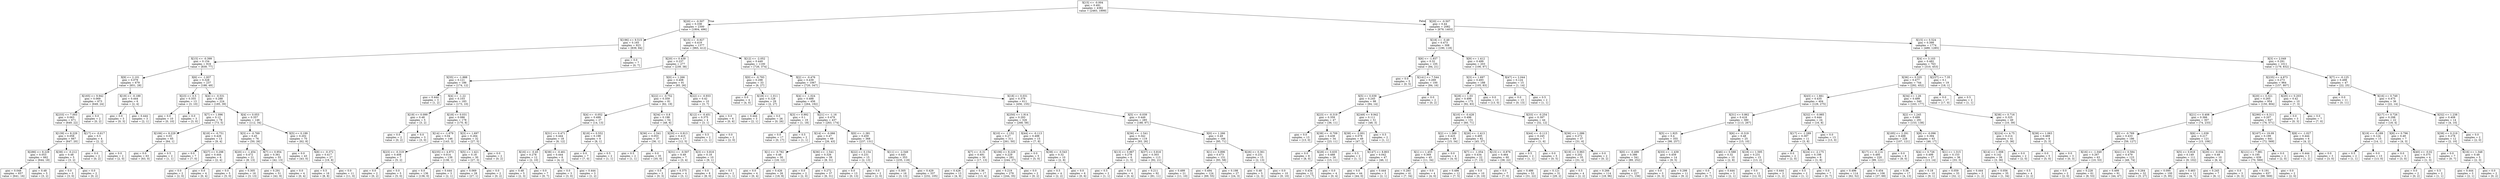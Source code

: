 digraph Tree {
node [shape=box] ;
0 [label="X[15] <= -0.004\ngini = 0.491\nsamples = 4382\nvalue = [2483, 1899]"] ;
1 [label="X[20] <= -0.507\ngini = 0.338\nsamples = 2300\nvalue = [1804, 496]"] ;
0 -> 1 [labeldistance=2.5, labelangle=45, headlabel="True"] ;
2 [label="X[196] <= 9.515\ngini = 0.165\nsamples = 923\nvalue = [839, 84]"] ;
1 -> 2 ;
3 [label="X[15] <= -0.399\ngini = 0.154\nsamples = 916\nvalue = [839, 77]"] ;
2 -> 3 ;
4 [label="X[9] <= 2.101\ngini = 0.079\nsamples = 679\nvalue = [651, 28]"] ;
3 -> 4 ;
5 [label="X[165] <= 9.942\ngini = 0.069\nsamples = 673\nvalue = [649, 24]"] ;
4 -> 5 ;
6 [label="X[233] <= 7.003\ngini = 0.063\nsamples = 671\nvalue = [649, 22]"] ;
5 -> 6 ;
7 [label="X[139] <= 8.229\ngini = 0.058\nsamples = 667\nvalue = [647, 20]"] ;
6 -> 7 ;
8 [label="X[286] <= 8.229\ngini = 0.053\nsamples = 662\nvalue = [644, 18]"] ;
7 -> 8 ;
9 [label="gini = 0.048\nsamples = 657\nvalue = [641, 16]"] ;
8 -> 9 ;
10 [label="gini = 0.48\nsamples = 5\nvalue = [3, 2]"] ;
8 -> 10 ;
11 [label="X[38] <= -0.212\ngini = 0.48\nsamples = 5\nvalue = [3, 2]"] ;
7 -> 11 ;
12 [label="gini = 0.0\nsamples = 3\nvalue = [3, 0]"] ;
11 -> 12 ;
13 [label="gini = 0.0\nsamples = 2\nvalue = [0, 2]"] ;
11 -> 13 ;
14 [label="X[17] <= -0.617\ngini = 0.5\nsamples = 4\nvalue = [2, 2]"] ;
6 -> 14 ;
15 [label="gini = 0.0\nsamples = 2\nvalue = [0, 2]"] ;
14 -> 15 ;
16 [label="gini = 0.0\nsamples = 2\nvalue = [2, 0]"] ;
14 -> 16 ;
17 [label="gini = 0.0\nsamples = 2\nvalue = [0, 2]"] ;
5 -> 17 ;
18 [label="X[19] <= -0.189\ngini = 0.444\nsamples = 6\nvalue = [2, 4]"] ;
4 -> 18 ;
19 [label="gini = 0.0\nsamples = 3\nvalue = [0, 3]"] ;
18 -> 19 ;
20 [label="gini = 0.444\nsamples = 3\nvalue = [2, 1]"] ;
18 -> 20 ;
21 [label="X[6] <= -1.937\ngini = 0.328\nsamples = 237\nvalue = [188, 49]"] ;
3 -> 21 ;
22 [label="X[23] <= 0.5\ngini = 0.355\nsamples = 13\nvalue = [3, 10]"] ;
21 -> 22 ;
23 [label="gini = 0.0\nsamples = 10\nvalue = [0, 10]"] ;
22 -> 23 ;
24 [label="gini = 0.0\nsamples = 3\nvalue = [3, 0]"] ;
22 -> 24 ;
25 [label="X[4] <= -0.531\ngini = 0.288\nsamples = 224\nvalue = [185, 39]"] ;
21 -> 25 ;
26 [label="X[7] <= 1.096\ngini = 0.12\nsamples = 78\nvalue = [73, 5]"] ;
25 -> 26 ;
27 [label="X[106] <= 8.229\ngini = 0.03\nsamples = 65\nvalue = [64, 1]"] ;
26 -> 27 ;
28 [label="gini = 0.0\nsamples = 63\nvalue = [63, 0]"] ;
27 -> 28 ;
29 [label="gini = 0.5\nsamples = 2\nvalue = [1, 1]"] ;
27 -> 29 ;
30 [label="X[18] <= -0.751\ngini = 0.426\nsamples = 13\nvalue = [9, 4]"] ;
26 -> 30 ;
31 [label="gini = 0.0\nsamples = 7\nvalue = [7, 0]"] ;
30 -> 31 ;
32 [label="X[27] <= 0.298\ngini = 0.444\nsamples = 6\nvalue = [2, 4]"] ;
30 -> 32 ;
33 [label="gini = 0.0\nsamples = 2\nvalue = [2, 0]"] ;
32 -> 33 ;
34 [label="gini = 0.0\nsamples = 4\nvalue = [0, 4]"] ;
32 -> 34 ;
35 [label="X[4] <= 0.053\ngini = 0.357\nsamples = 146\nvalue = [112, 34]"] ;
25 -> 35 ;
36 [label="X[3] <= -0.769\ngini = 0.45\nsamples = 76\nvalue = [50, 26]"] ;
35 -> 36 ;
37 [label="X[20] <= -1.454\ngini = 0.472\nsamples = 21\nvalue = [8, 13]"] ;
36 -> 37 ;
38 [label="gini = 0.0\nsamples = 5\nvalue = [5, 0]"] ;
37 -> 38 ;
39 [label="gini = 0.305\nsamples = 16\nvalue = [3, 13]"] ;
37 -> 39 ;
40 [label="X[7] <= 0.954\ngini = 0.361\nsamples = 55\nvalue = [42, 13]"] ;
36 -> 40 ;
41 [label="gini = 0.291\nsamples = 51\nvalue = [42, 9]"] ;
40 -> 41 ;
42 [label="gini = 0.0\nsamples = 4\nvalue = [0, 4]"] ;
40 -> 42 ;
43 [label="X[5] <= 0.199\ngini = 0.202\nsamples = 70\nvalue = [62, 8]"] ;
35 -> 43 ;
44 [label="gini = 0.0\nsamples = 43\nvalue = [43, 0]"] ;
43 -> 44 ;
45 [label="X[8] <= -0.372\ngini = 0.417\nsamples = 27\nvalue = [19, 8]"] ;
43 -> 45 ;
46 [label="gini = 0.5\nsamples = 16\nvalue = [8, 8]"] ;
45 -> 46 ;
47 [label="gini = 0.0\nsamples = 11\nvalue = [11, 0]"] ;
45 -> 47 ;
48 [label="gini = 0.0\nsamples = 7\nvalue = [0, 7]"] ;
2 -> 48 ;
49 [label="X[15] <= -0.927\ngini = 0.419\nsamples = 1377\nvalue = [965, 412]"] ;
1 -> 49 ;
50 [label="X[20] <= 0.439\ngini = 0.237\nsamples = 277\nvalue = [239, 38]"] ;
49 -> 50 ;
51 [label="X[35] <= -1.888\ngini = 0.121\nsamples = 186\nvalue = [174, 12]"] ;
50 -> 51 ;
52 [label="gini = 0.444\nsamples = 3\nvalue = [1, 2]"] ;
51 -> 52 ;
53 [label="X[4] <= -1.22\ngini = 0.103\nsamples = 183\nvalue = [173, 10]"] ;
51 -> 53 ;
54 [label="X[19] <= 0.099\ngini = 0.48\nsamples = 5\nvalue = [3, 2]"] ;
53 -> 54 ;
55 [label="gini = 0.0\nsamples = 2\nvalue = [0, 2]"] ;
54 -> 55 ;
56 [label="gini = 0.0\nsamples = 3\nvalue = [3, 0]"] ;
54 -> 56 ;
57 [label="X[18] <= 0.031\ngini = 0.086\nsamples = 178\nvalue = [170, 8]"] ;
53 -> 57 ;
58 [label="X[14] <= -1.679\ngini = 0.04\nsamples = 146\nvalue = [143, 3]"] ;
57 -> 58 ;
59 [label="X[23] <= -0.319\ngini = 0.408\nsamples = 7\nvalue = [5, 2]"] ;
58 -> 59 ;
60 [label="gini = 0.0\nsamples = 2\nvalue = [0, 2]"] ;
59 -> 60 ;
61 [label="gini = 0.0\nsamples = 5\nvalue = [5, 0]"] ;
59 -> 61 ;
62 [label="X[235] <= 4.973\ngini = 0.014\nsamples = 139\nvalue = [138, 1]"] ;
58 -> 62 ;
63 [label="gini = 0.0\nsamples = 136\nvalue = [136, 0]"] ;
62 -> 63 ;
64 [label="gini = 0.444\nsamples = 3\nvalue = [2, 1]"] ;
62 -> 64 ;
65 [label="X[3] <= 1.697\ngini = 0.264\nsamples = 32\nvalue = [27, 5]"] ;
57 -> 65 ;
66 [label="X[5] <= 1.421\ngini = 0.18\nsamples = 30\nvalue = [27, 3]"] ;
65 -> 66 ;
67 [label="gini = 0.069\nsamples = 28\nvalue = [27, 1]"] ;
66 -> 67 ;
68 [label="gini = 0.0\nsamples = 2\nvalue = [0, 2]"] ;
66 -> 68 ;
69 [label="gini = 0.0\nsamples = 2\nvalue = [0, 2]"] ;
65 -> 69 ;
70 [label="X[0] <= 1.266\ngini = 0.408\nsamples = 91\nvalue = [65, 26]"] ;
50 -> 70 ;
71 [label="X[22] <= -0.752\ngini = 0.359\nsamples = 81\nvalue = [62, 19]"] ;
70 -> 71 ;
72 [label="X[4] <= -0.052\ngini = 0.499\nsamples = 27\nvalue = [14, 13]"] ;
71 -> 72 ;
73 [label="X[31] <= 0.471\ngini = 0.444\nsamples = 18\nvalue = [6, 12]"] ;
72 -> 73 ;
74 [label="X[16] <= -0.45\ngini = 0.278\nsamples = 12\nvalue = [2, 10]"] ;
73 -> 74 ;
75 [label="gini = 0.48\nsamples = 5\nvalue = [2, 3]"] ;
74 -> 75 ;
76 [label="gini = 0.0\nsamples = 7\nvalue = [0, 7]"] ;
74 -> 76 ;
77 [label="X[38] <= -0.461\ngini = 0.444\nsamples = 6\nvalue = [4, 2]"] ;
73 -> 77 ;
78 [label="gini = 0.0\nsamples = 3\nvalue = [3, 0]"] ;
77 -> 78 ;
79 [label="gini = 0.444\nsamples = 3\nvalue = [1, 2]"] ;
77 -> 79 ;
80 [label="X[18] <= 0.552\ngini = 0.198\nsamples = 9\nvalue = [8, 1]"] ;
72 -> 80 ;
81 [label="gini = 0.0\nsamples = 7\nvalue = [7, 0]"] ;
80 -> 81 ;
82 [label="gini = 0.5\nsamples = 2\nvalue = [1, 1]"] ;
80 -> 82 ;
83 [label="X[34] <= 0.8\ngini = 0.198\nsamples = 54\nvalue = [48, 6]"] ;
71 -> 83 ;
84 [label="X[36] <= -1.541\ngini = 0.053\nsamples = 37\nvalue = [36, 1]"] ;
83 -> 84 ;
85 [label="gini = 0.5\nsamples = 2\nvalue = [1, 1]"] ;
84 -> 85 ;
86 [label="gini = 0.0\nsamples = 35\nvalue = [35, 0]"] ;
84 -> 86 ;
87 [label="X[20] <= 0.913\ngini = 0.415\nsamples = 17\nvalue = [12, 5]"] ;
83 -> 87 ;
88 [label="X[31] <= -0.507\ngini = 0.49\nsamples = 7\nvalue = [3, 4]"] ;
87 -> 88 ;
89 [label="gini = 0.0\nsamples = 3\nvalue = [0, 3]"] ;
88 -> 89 ;
90 [label="gini = 0.375\nsamples = 4\nvalue = [3, 1]"] ;
88 -> 90 ;
91 [label="X[3] <= 0.816\ngini = 0.18\nsamples = 10\nvalue = [9, 1]"] ;
87 -> 91 ;
92 [label="gini = 0.0\nsamples = 8\nvalue = [8, 0]"] ;
91 -> 92 ;
93 [label="gini = 0.5\nsamples = 2\nvalue = [1, 1]"] ;
91 -> 93 ;
94 [label="X[22] <= -0.933\ngini = 0.42\nsamples = 10\nvalue = [3, 7]"] ;
70 -> 94 ;
95 [label="X[12] <= -0.451\ngini = 0.375\nsamples = 4\nvalue = [3, 1]"] ;
94 -> 95 ;
96 [label="gini = 0.5\nsamples = 2\nvalue = [1, 1]"] ;
95 -> 96 ;
97 [label="gini = 0.0\nsamples = 2\nvalue = [2, 0]"] ;
95 -> 97 ;
98 [label="gini = 0.0\nsamples = 6\nvalue = [0, 6]"] ;
94 -> 98 ;
99 [label="X[12] <= -2.052\ngini = 0.449\nsamples = 1100\nvalue = [726, 374]"] ;
49 -> 99 ;
100 [label="X[0] <= -0.793\ngini = 0.298\nsamples = 33\nvalue = [6, 27]"] ;
99 -> 100 ;
101 [label="gini = 0.0\nsamples = 4\nvalue = [4, 0]"] ;
100 -> 101 ;
102 [label="X[18] <= -1.011\ngini = 0.128\nsamples = 29\nvalue = [2, 27]"] ;
100 -> 102 ;
103 [label="gini = 0.444\nsamples = 3\nvalue = [2, 1]"] ;
102 -> 103 ;
104 [label="gini = 0.0\nsamples = 26\nvalue = [0, 26]"] ;
102 -> 104 ;
105 [label="X[2] <= -0.476\ngini = 0.439\nsamples = 1067\nvalue = [720, 347]"] ;
99 -> 105 ;
106 [label="X[4] <= -1.024\ngini = 0.488\nsamples = 456\nvalue = [264, 192]"] ;
105 -> 106 ;
107 [label="X[3] <= 0.992\ngini = 0.1\nsamples = 19\nvalue = [1, 18]"] ;
106 -> 107 ;
108 [label="gini = 0.0\nsamples = 17\nvalue = [0, 17]"] ;
107 -> 108 ;
109 [label="gini = 0.5\nsamples = 2\nvalue = [1, 1]"] ;
107 -> 109 ;
110 [label="X[21] <= -1.16\ngini = 0.479\nsamples = 437\nvalue = [263, 174]"] ;
106 -> 110 ;
111 [label="X[14] <= -0.066\ngini = 0.47\nsamples = 69\nvalue = [26, 43]"] ;
110 -> 111 ;
112 [label="X[1] <= -0.782\ngini = 0.48\nsamples = 30\nvalue = [18, 12]"] ;
111 -> 112 ;
113 [label="gini = 0.0\nsamples = 4\nvalue = [0, 4]"] ;
112 -> 113 ;
114 [label="gini = 0.426\nsamples = 26\nvalue = [18, 8]"] ;
112 -> 114 ;
115 [label="X[36] <= -1.541\ngini = 0.326\nsamples = 39\nvalue = [8, 31]"] ;
111 -> 115 ;
116 [label="gini = 0.0\nsamples = 2\nvalue = [2, 0]"] ;
115 -> 116 ;
117 [label="gini = 0.272\nsamples = 37\nvalue = [6, 31]"] ;
115 -> 117 ;
118 [label="X[0] <= -1.381\ngini = 0.459\nsamples = 368\nvalue = [237, 131]"] ;
110 -> 118 ;
119 [label="X[22] <= 0.154\ngini = 0.231\nsamples = 15\nvalue = [2, 13]"] ;
118 -> 119 ;
120 [label="gini = 0.0\nsamples = 13\nvalue = [0, 13]"] ;
119 -> 120 ;
121 [label="gini = 0.0\nsamples = 2\nvalue = [2, 0]"] ;
119 -> 121 ;
122 [label="X[11] <= -2.549\ngini = 0.445\nsamples = 353\nvalue = [235, 118]"] ;
118 -> 122 ;
123 [label="gini = 0.305\nsamples = 16\nvalue = [3, 13]"] ;
122 -> 123 ;
124 [label="gini = 0.429\nsamples = 337\nvalue = [232, 105]"] ;
122 -> 124 ;
125 [label="X[18] <= 0.031\ngini = 0.379\nsamples = 611\nvalue = [456, 155]"] ;
105 -> 125 ;
126 [label="X[250] <= 1.914\ngini = 0.293\nsamples = 326\nvalue = [268, 58]"] ;
125 -> 126 ;
127 [label="X[10] <= -1.152\ngini = 0.27\nsamples = 311\nvalue = [261, 50]"] ;
126 -> 127 ;
128 [label="X[7] <= -0.31\ngini = 0.491\nsamples = 30\nvalue = [17, 13]"] ;
127 -> 128 ;
129 [label="gini = 0.426\nsamples = 13\nvalue = [4, 9]"] ;
128 -> 129 ;
130 [label="gini = 0.36\nsamples = 17\nvalue = [13, 4]"] ;
128 -> 130 ;
131 [label="X[106] <= 8.229\ngini = 0.229\nsamples = 281\nvalue = [244, 37]"] ;
127 -> 131 ;
132 [label="gini = 0.219\nsamples = 279\nvalue = [244, 35]"] ;
131 -> 132 ;
133 [label="gini = 0.0\nsamples = 2\nvalue = [0, 2]"] ;
131 -> 133 ;
134 [label="X[44] <= -0.113\ngini = 0.498\nsamples = 15\nvalue = [7, 8]"] ;
126 -> 134 ;
135 [label="gini = 0.0\nsamples = 5\nvalue = [5, 0]"] ;
134 -> 135 ;
136 [label="X[38] <= -0.543\ngini = 0.32\nsamples = 10\nvalue = [2, 8]"] ;
134 -> 136 ;
137 [label="gini = 0.5\nsamples = 4\nvalue = [2, 2]"] ;
136 -> 137 ;
138 [label="gini = 0.0\nsamples = 6\nvalue = [0, 6]"] ;
136 -> 138 ;
139 [label="X[5] <= -0.039\ngini = 0.449\nsamples = 285\nvalue = [188, 97]"] ;
125 -> 139 ;
140 [label="X[36] <= -1.541\ngini = 0.342\nsamples = 119\nvalue = [93, 26]"] ;
139 -> 140 ;
141 [label="X[13] <= 0.967\ngini = 0.278\nsamples = 6\nvalue = [1, 5]"] ;
140 -> 141 ;
142 [label="gini = 0.5\nsamples = 2\nvalue = [1, 1]"] ;
141 -> 142 ;
143 [label="gini = 0.0\nsamples = 4\nvalue = [0, 4]"] ;
141 -> 143 ;
144 [label="X[37] <= 0.816\ngini = 0.303\nsamples = 113\nvalue = [92, 21]"] ;
140 -> 144 ;
145 [label="gini = 0.211\nsamples = 92\nvalue = [81, 11]"] ;
144 -> 145 ;
146 [label="gini = 0.499\nsamples = 21\nvalue = [11, 10]"] ;
144 -> 146 ;
147 [label="X[0] <= 1.266\ngini = 0.49\nsamples = 166\nvalue = [95, 71]"] ;
139 -> 147 ;
148 [label="X[1] <= 0.896\ngini = 0.473\nsamples = 151\nvalue = [93, 58]"] ;
147 -> 148 ;
149 [label="gini = 0.494\nsamples = 124\nvalue = [69, 55]"] ;
148 -> 149 ;
150 [label="gini = 0.198\nsamples = 27\nvalue = [24, 3]"] ;
148 -> 150 ;
151 [label="X[26] <= 0.361\ngini = 0.231\nsamples = 15\nvalue = [2, 13]"] ;
147 -> 151 ;
152 [label="gini = 0.48\nsamples = 5\nvalue = [2, 3]"] ;
151 -> 152 ;
153 [label="gini = 0.0\nsamples = 10\nvalue = [0, 10]"] ;
151 -> 153 ;
154 [label="X[20] <= -0.507\ngini = 0.44\nsamples = 2082\nvalue = [679, 1403]"] ;
0 -> 154 [labeldistance=2.5, labelangle=-45, headlabel="False"] ;
155 [label="X[18] <= -0.49\ngini = 0.473\nsamples = 308\nvalue = [190, 118]"] ;
154 -> 155 ;
156 [label="X[6] <= -1.937\ngini = 0.32\nsamples = 105\nvalue = [84, 21]"] ;
155 -> 156 ;
157 [label="gini = 0.0\nsamples = 5\nvalue = [0, 5]"] ;
156 -> 157 ;
158 [label="X[141] <= 7.544\ngini = 0.269\nsamples = 100\nvalue = [84, 16]"] ;
156 -> 158 ;
159 [label="X[5] <= 0.039\ngini = 0.245\nsamples = 98\nvalue = [84, 14]"] ;
158 -> 159 ;
160 [label="X[23] <= -0.319\ngini = 0.359\nsamples = 47\nvalue = [36, 11]"] ;
159 -> 160 ;
161 [label="gini = 0.0\nsamples = 13\nvalue = [13, 0]"] ;
160 -> 161 ;
162 [label="X[38] <= -0.709\ngini = 0.438\nsamples = 34\nvalue = [23, 11]"] ;
160 -> 162 ;
163 [label="gini = 0.0\nsamples = 8\nvalue = [8, 0]"] ;
162 -> 163 ;
164 [label="X[28] <= 0.635\ngini = 0.488\nsamples = 26\nvalue = [15, 11]"] ;
162 -> 164 ;
165 [label="gini = 0.434\nsamples = 22\nvalue = [15, 7]"] ;
164 -> 165 ;
166 [label="gini = 0.0\nsamples = 4\nvalue = [0, 4]"] ;
164 -> 166 ;
167 [label="X[249] <= 9.942\ngini = 0.111\nsamples = 51\nvalue = [48, 3]"] ;
159 -> 167 ;
168 [label="X[38] <= -2.001\ngini = 0.078\nsamples = 49\nvalue = [47, 2]"] ;
167 -> 168 ;
169 [label="gini = 0.5\nsamples = 2\nvalue = [1, 1]"] ;
168 -> 169 ;
170 [label="X[147] <= 8.803\ngini = 0.042\nsamples = 47\nvalue = [46, 1]"] ;
168 -> 170 ;
171 [label="gini = 0.0\nsamples = 44\nvalue = [44, 0]"] ;
170 -> 171 ;
172 [label="gini = 0.444\nsamples = 3\nvalue = [2, 1]"] ;
170 -> 172 ;
173 [label="gini = 0.5\nsamples = 2\nvalue = [1, 1]"] ;
167 -> 173 ;
174 [label="gini = 0.0\nsamples = 2\nvalue = [0, 2]"] ;
158 -> 174 ;
175 [label="X[9] <= 1.412\ngini = 0.499\nsamples = 203\nvalue = [106, 97]"] ;
155 -> 175 ;
176 [label="X[3] <= 1.697\ngini = 0.493\nsamples = 188\nvalue = [105, 83]"] ;
175 -> 176 ;
177 [label="X[28] <= 1.03\ngini = 0.499\nsamples = 175\nvalue = [92, 83]"] ;
176 -> 177 ;
178 [label="X[10] <= -0.428\ngini = 0.496\nsamples = 131\nvalue = [60, 71]"] ;
177 -> 178 ;
179 [label="X[2] <= 1.589\ngini = 0.425\nsamples = 49\nvalue = [15, 34]"] ;
178 -> 179 ;
180 [label="X[1] <= 1.455\ngini = 0.369\nsamples = 45\nvalue = [11, 34]"] ;
179 -> 180 ;
181 [label="gini = 0.283\nsamples = 41\nvalue = [7, 34]"] ;
180 -> 181 ;
182 [label="gini = 0.0\nsamples = 4\nvalue = [4, 0]"] ;
180 -> 182 ;
183 [label="gini = 0.0\nsamples = 4\nvalue = [4, 0]"] ;
179 -> 183 ;
184 [label="X[26] <= -1.413\ngini = 0.495\nsamples = 82\nvalue = [45, 37]"] ;
178 -> 184 ;
185 [label="X[7] <= -1.054\ngini = 0.434\nsamples = 22\nvalue = [7, 15]"] ;
184 -> 185 ;
186 [label="gini = 0.486\nsamples = 12\nvalue = [7, 5]"] ;
185 -> 186 ;
187 [label="gini = 0.0\nsamples = 10\nvalue = [0, 10]"] ;
185 -> 187 ;
188 [label="X[13] <= -0.876\ngini = 0.464\nsamples = 60\nvalue = [38, 22]"] ;
184 -> 188 ;
189 [label="gini = 0.0\nsamples = 7\nvalue = [7, 0]"] ;
188 -> 189 ;
190 [label="gini = 0.486\nsamples = 53\nvalue = [31, 22]"] ;
188 -> 190 ;
191 [label="X[33] <= -0.254\ngini = 0.397\nsamples = 44\nvalue = [32, 12]"] ;
177 -> 191 ;
192 [label="X[44] <= -0.113\ngini = 0.245\nsamples = 7\nvalue = [1, 6]"] ;
191 -> 192 ;
193 [label="gini = 0.5\nsamples = 2\nvalue = [1, 1]"] ;
192 -> 193 ;
194 [label="gini = 0.0\nsamples = 5\nvalue = [0, 5]"] ;
192 -> 194 ;
195 [label="X[36] <= 1.086\ngini = 0.272\nsamples = 37\nvalue = [31, 6]"] ;
191 -> 195 ;
196 [label="X[19] <= 0.963\ngini = 0.202\nsamples = 35\nvalue = [31, 4]"] ;
195 -> 196 ;
197 [label="gini = 0.121\nsamples = 31\nvalue = [29, 2]"] ;
196 -> 197 ;
198 [label="gini = 0.5\nsamples = 4\nvalue = [2, 2]"] ;
196 -> 198 ;
199 [label="gini = 0.0\nsamples = 2\nvalue = [0, 2]"] ;
195 -> 199 ;
200 [label="gini = 0.0\nsamples = 13\nvalue = [13, 0]"] ;
176 -> 200 ;
201 [label="X[47] <= 2.044\ngini = 0.124\nsamples = 15\nvalue = [1, 14]"] ;
175 -> 201 ;
202 [label="gini = 0.0\nsamples = 13\nvalue = [0, 13]"] ;
201 -> 202 ;
203 [label="gini = 0.5\nsamples = 2\nvalue = [1, 1]"] ;
201 -> 203 ;
204 [label="X[15] <= 0.524\ngini = 0.399\nsamples = 1774\nvalue = [489, 1285]"] ;
154 -> 204 ;
205 [label="X[4] <= 3.103\ngini = 0.482\nsamples = 763\nvalue = [310, 453]"] ;
204 -> 205 ;
206 [label="X[36] <= 0.335\ngini = 0.477\nsamples = 744\nvalue = [292, 452]"] ;
205 -> 206 ;
207 [label="X[43] <= 1.661\ngini = 0.435\nsamples = 404\nvalue = [129, 275]"] ;
206 -> 207 ;
208 [label="X[31] <= 0.862\ngini = 0.418\nsamples = 380\nvalue = [113, 267]"] ;
207 -> 208 ;
209 [label="X[5] <= 1.925\ngini = 0.4\nsamples = 355\nvalue = [98, 257]"] ;
208 -> 209 ;
210 [label="X[0] <= -0.499\ngini = 0.386\nsamples = 341\nvalue = [89, 252]"] ;
209 -> 210 ;
211 [label="gini = 0.266\nsamples = 114\nvalue = [18, 96]"] ;
210 -> 211 ;
212 [label="gini = 0.43\nsamples = 227\nvalue = [71, 156]"] ;
210 -> 212 ;
213 [label="X[33] <= -1.439\ngini = 0.459\nsamples = 14\nvalue = [9, 5]"] ;
209 -> 213 ;
214 [label="gini = 0.0\nsamples = 3\nvalue = [0, 3]"] ;
213 -> 214 ;
215 [label="gini = 0.298\nsamples = 11\nvalue = [9, 2]"] ;
213 -> 215 ;
216 [label="X[6] <= -0.319\ngini = 0.48\nsamples = 25\nvalue = [15, 10]"] ;
208 -> 216 ;
217 [label="X[46] <= 0.588\ngini = 0.32\nsamples = 10\nvalue = [2, 8]"] ;
216 -> 217 ;
218 [label="gini = 0.0\nsamples = 7\nvalue = [0, 7]"] ;
217 -> 218 ;
219 [label="gini = 0.444\nsamples = 3\nvalue = [2, 1]"] ;
217 -> 219 ;
220 [label="X[18] <= 1.595\ngini = 0.231\nsamples = 15\nvalue = [13, 2]"] ;
216 -> 220 ;
221 [label="gini = 0.0\nsamples = 12\nvalue = [12, 0]"] ;
220 -> 221 ;
222 [label="gini = 0.444\nsamples = 3\nvalue = [1, 2]"] ;
220 -> 222 ;
223 [label="X[32] <= -0.985\ngini = 0.444\nsamples = 24\nvalue = [16, 8]"] ;
207 -> 223 ;
224 [label="X[17] <= -1.289\ngini = 0.397\nsamples = 11\nvalue = [3, 8]"] ;
223 -> 224 ;
225 [label="gini = 0.0\nsamples = 2\nvalue = [2, 0]"] ;
224 -> 225 ;
226 [label="X[24] <= -2.175\ngini = 0.198\nsamples = 9\nvalue = [1, 8]"] ;
224 -> 226 ;
227 [label="gini = 0.5\nsamples = 2\nvalue = [1, 1]"] ;
226 -> 227 ;
228 [label="gini = 0.0\nsamples = 7\nvalue = [0, 7]"] ;
226 -> 228 ;
229 [label="gini = 0.0\nsamples = 13\nvalue = [13, 0]"] ;
223 -> 229 ;
230 [label="X[34] <= 1.26\ngini = 0.499\nsamples = 340\nvalue = [163, 177]"] ;
206 -> 230 ;
231 [label="X[2] <= 1.245\ngini = 0.499\nsamples = 291\nvalue = [153, 138]"] ;
230 -> 231 ;
232 [label="X[185] <= 2.291\ngini = 0.498\nsamples = 228\nvalue = [107, 121]"] ;
231 -> 232 ;
233 [label="X[17] <= -0.114\ngini = 0.495\nsamples = 220\nvalue = [99, 121]"] ;
232 -> 233 ;
234 [label="gini = 0.496\nsamples = 114\nvalue = [62, 52]"] ;
233 -> 234 ;
235 [label="gini = 0.454\nsamples = 106\nvalue = [37, 69]"] ;
233 -> 235 ;
236 [label="gini = 0.0\nsamples = 8\nvalue = [8, 0]"] ;
232 -> 236 ;
237 [label="X[8] <= -0.096\ngini = 0.394\nsamples = 63\nvalue = [46, 17]"] ;
231 -> 237 ;
238 [label="X[4] <= 0.726\ngini = 0.499\nsamples = 27\nvalue = [13, 14]"] ;
237 -> 238 ;
239 [label="gini = 0.36\nsamples = 17\nvalue = [4, 13]"] ;
238 -> 239 ;
240 [label="gini = 0.18\nsamples = 10\nvalue = [9, 1]"] ;
238 -> 240 ;
241 [label="X[1] <= 1.315\ngini = 0.153\nsamples = 36\nvalue = [33, 3]"] ;
237 -> 241 ;
242 [label="gini = 0.059\nsamples = 33\nvalue = [32, 1]"] ;
241 -> 242 ;
243 [label="gini = 0.444\nsamples = 3\nvalue = [1, 2]"] ;
241 -> 243 ;
244 [label="X[38] <= 0.716\ngini = 0.325\nsamples = 49\nvalue = [10, 39]"] ;
230 -> 244 ;
245 [label="X[224] <= 4.75\ngini = 0.214\nsamples = 41\nvalue = [5, 36]"] ;
244 -> 245 ;
246 [label="X[14] <= 1.008\ngini = 0.142\nsamples = 39\nvalue = [3, 36]"] ;
245 -> 246 ;
247 [label="gini = 0.056\nsamples = 35\nvalue = [1, 34]"] ;
246 -> 247 ;
248 [label="gini = 0.5\nsamples = 4\nvalue = [2, 2]"] ;
246 -> 248 ;
249 [label="gini = 0.0\nsamples = 2\nvalue = [2, 0]"] ;
245 -> 249 ;
250 [label="X[38] <= 1.063\ngini = 0.469\nsamples = 8\nvalue = [5, 3]"] ;
244 -> 250 ;
251 [label="gini = 0.0\nsamples = 5\nvalue = [5, 0]"] ;
250 -> 251 ;
252 [label="gini = 0.0\nsamples = 3\nvalue = [0, 3]"] ;
250 -> 252 ;
253 [label="X[237] <= 7.35\ngini = 0.1\nsamples = 19\nvalue = [18, 1]"] ;
205 -> 253 ;
254 [label="gini = 0.0\nsamples = 17\nvalue = [17, 0]"] ;
253 -> 254 ;
255 [label="gini = 0.5\nsamples = 2\nvalue = [1, 1]"] ;
253 -> 255 ;
256 [label="X[3] <= 2.049\ngini = 0.291\nsamples = 1011\nvalue = [179, 832]"] ;
204 -> 256 ;
257 [label="X[235] <= 4.973\ngini = 0.273\nsamples = 964\nvalue = [157, 807]"] ;
256 -> 257 ;
258 [label="X[20] <= 0.321\ngini = 0.265\nsamples = 954\nvalue = [150, 804]"] ;
257 -> 258 ;
259 [label="X[21] <= 0.408\ngini = 0.366\nsamples = 307\nvalue = [74, 233]"] ;
258 -> 259 ;
260 [label="X[3] <= -0.769\ngini = 0.433\nsamples = 186\nvalue = [59, 127]"] ;
259 -> 260 ;
261 [label="X[16] <= -1.049\ngini = 0.267\nsamples = 63\nvalue = [10, 53]"] ;
260 -> 261 ;
262 [label="gini = 0.0\nsamples = 2\nvalue = [2, 0]"] ;
261 -> 262 ;
263 [label="gini = 0.228\nsamples = 61\nvalue = [8, 53]"] ;
261 -> 263 ;
264 [label="X[41] <= 0.584\ngini = 0.479\nsamples = 123\nvalue = [49, 74]"] ;
260 -> 264 ;
265 [label="gini = 0.499\nsamples = 91\nvalue = [44, 47]"] ;
264 -> 265 ;
266 [label="gini = 0.264\nsamples = 32\nvalue = [5, 27]"] ;
264 -> 266 ;
267 [label="X[6] <= 1.039\ngini = 0.217\nsamples = 121\nvalue = [15, 106]"] ;
259 -> 267 ;
268 [label="X[5] <= 0.918\ngini = 0.149\nsamples = 111\nvalue = [9, 102]"] ;
267 -> 268 ;
269 [label="gini = 0.095\nsamples = 100\nvalue = [5, 95]"] ;
268 -> 269 ;
270 [label="gini = 0.463\nsamples = 11\nvalue = [4, 7]"] ;
268 -> 270 ;
271 [label="X[20] <= -0.034\ngini = 0.48\nsamples = 10\nvalue = [6, 4]"] ;
267 -> 271 ;
272 [label="gini = 0.245\nsamples = 7\nvalue = [6, 1]"] ;
271 -> 272 ;
273 [label="gini = 0.0\nsamples = 3\nvalue = [0, 3]"] ;
271 -> 273 ;
274 [label="X[290] <= 6.311\ngini = 0.207\nsamples = 647\nvalue = [76, 571]"] ;
258 -> 274 ;
275 [label="X[167] <= 19.09\ngini = 0.199\nsamples = 641\nvalue = [72, 569]"] ;
274 -> 275 ;
276 [label="X[121] <= 7.981\ngini = 0.195\nsamples = 639\nvalue = [70, 569]"] ;
275 -> 276 ;
277 [label="gini = 0.191\nsamples = 637\nvalue = [68, 569]"] ;
276 -> 277 ;
278 [label="gini = 0.0\nsamples = 2\nvalue = [2, 0]"] ;
276 -> 278 ;
279 [label="gini = 0.0\nsamples = 2\nvalue = [2, 0]"] ;
275 -> 279 ;
280 [label="X[8] <= -1.027\ngini = 0.444\nsamples = 6\nvalue = [4, 2]"] ;
274 -> 280 ;
281 [label="gini = 0.444\nsamples = 3\nvalue = [1, 2]"] ;
280 -> 281 ;
282 [label="gini = 0.0\nsamples = 3\nvalue = [3, 0]"] ;
280 -> 282 ;
283 [label="X[20] <= 0.203\ngini = 0.42\nsamples = 10\nvalue = [7, 3]"] ;
257 -> 283 ;
284 [label="gini = 0.0\nsamples = 3\nvalue = [0, 3]"] ;
283 -> 284 ;
285 [label="gini = 0.0\nsamples = 7\nvalue = [7, 0]"] ;
283 -> 285 ;
286 [label="X[7] <= -0.125\ngini = 0.498\nsamples = 47\nvalue = [22, 25]"] ;
256 -> 286 ;
287 [label="gini = 0.0\nsamples = 11\nvalue = [0, 11]"] ;
286 -> 287 ;
288 [label="X[16] <= 0.749\ngini = 0.475\nsamples = 36\nvalue = [22, 14]"] ;
286 -> 288 ;
289 [label="X[17] <= 0.726\ngini = 0.298\nsamples = 22\nvalue = [18, 4]"] ;
288 -> 289 ;
290 [label="X[19] <= -0.189\ngini = 0.124\nsamples = 15\nvalue = [14, 1]"] ;
289 -> 290 ;
291 [label="gini = 0.5\nsamples = 2\nvalue = [1, 1]"] ;
290 -> 291 ;
292 [label="gini = 0.0\nsamples = 13\nvalue = [13, 0]"] ;
290 -> 292 ;
293 [label="X[8] <= 0.796\ngini = 0.49\nsamples = 7\nvalue = [4, 3]"] ;
289 -> 293 ;
294 [label="gini = 0.0\nsamples = 3\nvalue = [3, 0]"] ;
293 -> 294 ;
295 [label="X[40] <= -0.02\ngini = 0.375\nsamples = 4\nvalue = [1, 3]"] ;
293 -> 295 ;
296 [label="gini = 0.0\nsamples = 2\nvalue = [0, 2]"] ;
295 -> 296 ;
297 [label="gini = 0.5\nsamples = 2\nvalue = [1, 1]"] ;
295 -> 297 ;
298 [label="X[32] <= 1.238\ngini = 0.408\nsamples = 14\nvalue = [4, 10]"] ;
288 -> 298 ;
299 [label="X[38] <= 0.219\ngini = 0.278\nsamples = 12\nvalue = [2, 10]"] ;
298 -> 299 ;
300 [label="gini = 0.0\nsamples = 7\nvalue = [0, 7]"] ;
299 -> 300 ;
301 [label="X[16] <= 1.348\ngini = 0.48\nsamples = 5\nvalue = [2, 3]"] ;
299 -> 301 ;
302 [label="gini = 0.444\nsamples = 3\nvalue = [2, 1]"] ;
301 -> 302 ;
303 [label="gini = 0.0\nsamples = 2\nvalue = [0, 2]"] ;
301 -> 303 ;
304 [label="gini = 0.0\nsamples = 2\nvalue = [2, 0]"] ;
298 -> 304 ;
}